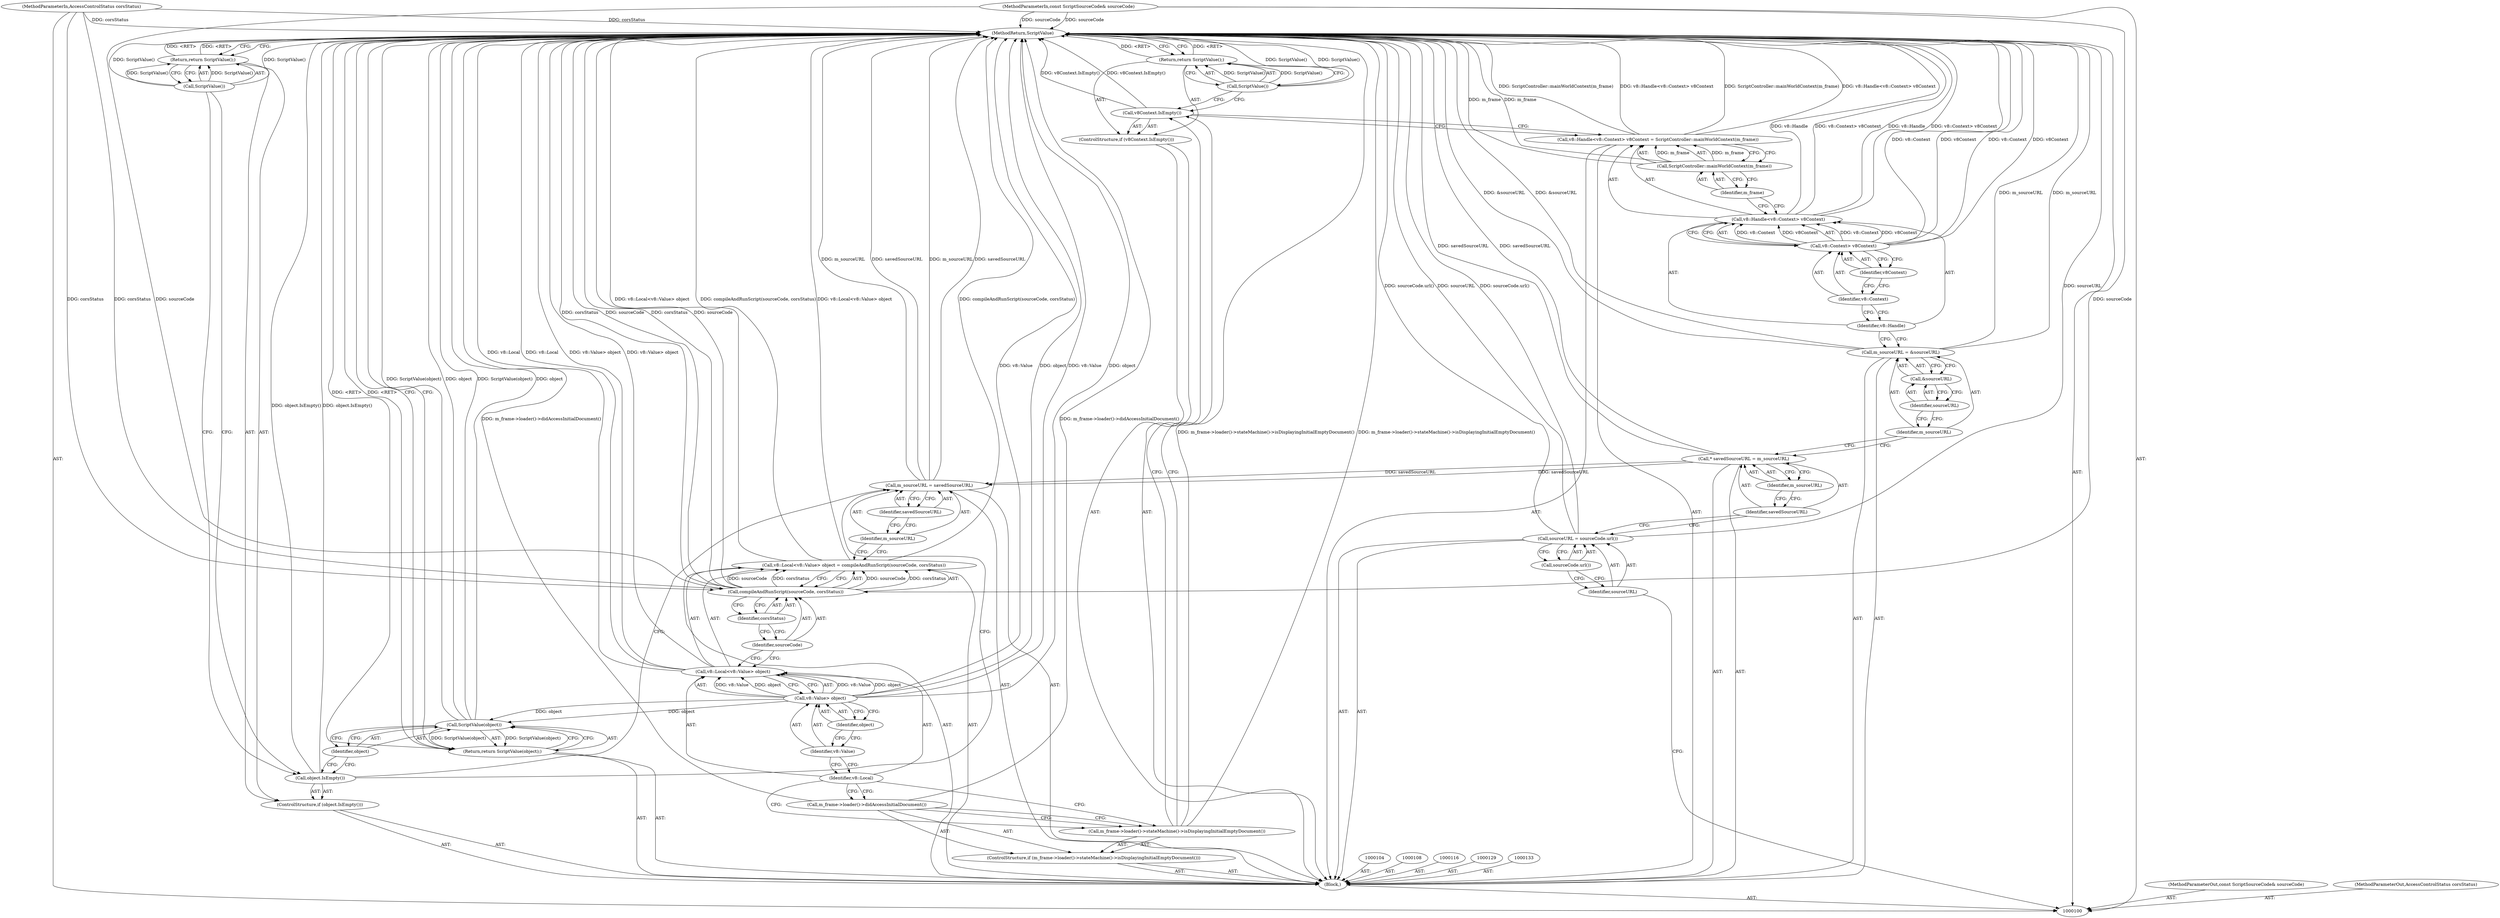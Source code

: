 digraph "0_Chrome_7edf2c655761e7505950013e62c89e3bd2f7e6dc" {
"1000153" [label="(MethodReturn,ScriptValue)"];
"1000101" [label="(MethodParameterIn,const ScriptSourceCode& sourceCode)"];
"1000212" [label="(MethodParameterOut,const ScriptSourceCode& sourceCode)"];
"1000102" [label="(MethodParameterIn,AccessControlStatus corsStatus)"];
"1000213" [label="(MethodParameterOut,AccessControlStatus corsStatus)"];
"1000128" [label="(Call,ScriptValue())"];
"1000127" [label="(Return,return ScriptValue();)"];
"1000130" [label="(ControlStructure,if (m_frame->loader()->stateMachine()->isDisplayingInitialEmptyDocument()))"];
"1000131" [label="(Call,m_frame->loader()->stateMachine()->isDisplayingInitialEmptyDocument())"];
"1000132" [label="(Call,m_frame->loader()->didAccessInitialDocument())"];
"1000137" [label="(Call,v8::Value> object)"];
"1000138" [label="(Identifier,v8::Value)"];
"1000139" [label="(Identifier,object)"];
"1000140" [label="(Call,compileAndRunScript(sourceCode, corsStatus))"];
"1000134" [label="(Call,v8::Local<v8::Value> object = compileAndRunScript(sourceCode, corsStatus))"];
"1000135" [label="(Call,v8::Local<v8::Value> object)"];
"1000136" [label="(Identifier,v8::Local)"];
"1000141" [label="(Identifier,sourceCode)"];
"1000142" [label="(Identifier,corsStatus)"];
"1000145" [label="(Identifier,savedSourceURL)"];
"1000143" [label="(Call,m_sourceURL = savedSourceURL)"];
"1000144" [label="(Identifier,m_sourceURL)"];
"1000103" [label="(Block,)"];
"1000146" [label="(ControlStructure,if (object.IsEmpty()))"];
"1000147" [label="(Call,object.IsEmpty())"];
"1000149" [label="(Call,ScriptValue())"];
"1000148" [label="(Return,return ScriptValue();)"];
"1000151" [label="(Call,ScriptValue(object))"];
"1000152" [label="(Identifier,object)"];
"1000150" [label="(Return,return ScriptValue(object);)"];
"1000105" [label="(Call,sourceURL = sourceCode.url())"];
"1000106" [label="(Identifier,sourceURL)"];
"1000107" [label="(Call,sourceCode.url())"];
"1000109" [label="(Call,* savedSourceURL = m_sourceURL)"];
"1000110" [label="(Identifier,savedSourceURL)"];
"1000111" [label="(Identifier,m_sourceURL)"];
"1000114" [label="(Call,&sourceURL)"];
"1000115" [label="(Identifier,sourceURL)"];
"1000112" [label="(Call,m_sourceURL = &sourceURL)"];
"1000113" [label="(Identifier,m_sourceURL)"];
"1000120" [label="(Call,v8::Context> v8Context)"];
"1000121" [label="(Identifier,v8::Context)"];
"1000122" [label="(Identifier,v8Context)"];
"1000117" [label="(Call,v8::Handle<v8::Context> v8Context = ScriptController::mainWorldContext(m_frame))"];
"1000118" [label="(Call,v8::Handle<v8::Context> v8Context)"];
"1000119" [label="(Identifier,v8::Handle)"];
"1000123" [label="(Call,ScriptController::mainWorldContext(m_frame))"];
"1000124" [label="(Identifier,m_frame)"];
"1000125" [label="(ControlStructure,if (v8Context.IsEmpty()))"];
"1000126" [label="(Call,v8Context.IsEmpty())"];
"1000153" -> "1000100"  [label="AST: "];
"1000153" -> "1000127"  [label="CFG: "];
"1000153" -> "1000148"  [label="CFG: "];
"1000153" -> "1000150"  [label="CFG: "];
"1000127" -> "1000153"  [label="DDG: <RET>"];
"1000126" -> "1000153"  [label="DDG: v8Context.IsEmpty()"];
"1000140" -> "1000153"  [label="DDG: corsStatus"];
"1000140" -> "1000153"  [label="DDG: sourceCode"];
"1000112" -> "1000153"  [label="DDG: &sourceURL"];
"1000112" -> "1000153"  [label="DDG: m_sourceURL"];
"1000120" -> "1000153"  [label="DDG: v8::Context"];
"1000120" -> "1000153"  [label="DDG: v8Context"];
"1000149" -> "1000153"  [label="DDG: ScriptValue()"];
"1000117" -> "1000153"  [label="DDG: v8::Handle<v8::Context> v8Context"];
"1000117" -> "1000153"  [label="DDG: ScriptController::mainWorldContext(m_frame)"];
"1000118" -> "1000153"  [label="DDG: v8::Handle"];
"1000118" -> "1000153"  [label="DDG: v8::Context> v8Context"];
"1000147" -> "1000153"  [label="DDG: object.IsEmpty()"];
"1000105" -> "1000153"  [label="DDG: sourceCode.url()"];
"1000105" -> "1000153"  [label="DDG: sourceURL"];
"1000151" -> "1000153"  [label="DDG: ScriptValue(object)"];
"1000151" -> "1000153"  [label="DDG: object"];
"1000132" -> "1000153"  [label="DDG: m_frame->loader()->didAccessInitialDocument()"];
"1000137" -> "1000153"  [label="DDG: object"];
"1000137" -> "1000153"  [label="DDG: v8::Value"];
"1000134" -> "1000153"  [label="DDG: compileAndRunScript(sourceCode, corsStatus)"];
"1000134" -> "1000153"  [label="DDG: v8::Local<v8::Value> object"];
"1000143" -> "1000153"  [label="DDG: m_sourceURL"];
"1000143" -> "1000153"  [label="DDG: savedSourceURL"];
"1000102" -> "1000153"  [label="DDG: corsStatus"];
"1000101" -> "1000153"  [label="DDG: sourceCode"];
"1000109" -> "1000153"  [label="DDG: savedSourceURL"];
"1000135" -> "1000153"  [label="DDG: v8::Local"];
"1000135" -> "1000153"  [label="DDG: v8::Value> object"];
"1000128" -> "1000153"  [label="DDG: ScriptValue()"];
"1000131" -> "1000153"  [label="DDG: m_frame->loader()->stateMachine()->isDisplayingInitialEmptyDocument()"];
"1000123" -> "1000153"  [label="DDG: m_frame"];
"1000148" -> "1000153"  [label="DDG: <RET>"];
"1000150" -> "1000153"  [label="DDG: <RET>"];
"1000101" -> "1000100"  [label="AST: "];
"1000101" -> "1000153"  [label="DDG: sourceCode"];
"1000101" -> "1000140"  [label="DDG: sourceCode"];
"1000212" -> "1000100"  [label="AST: "];
"1000102" -> "1000100"  [label="AST: "];
"1000102" -> "1000153"  [label="DDG: corsStatus"];
"1000102" -> "1000140"  [label="DDG: corsStatus"];
"1000213" -> "1000100"  [label="AST: "];
"1000128" -> "1000127"  [label="AST: "];
"1000128" -> "1000126"  [label="CFG: "];
"1000127" -> "1000128"  [label="CFG: "];
"1000128" -> "1000153"  [label="DDG: ScriptValue()"];
"1000128" -> "1000127"  [label="DDG: ScriptValue()"];
"1000127" -> "1000125"  [label="AST: "];
"1000127" -> "1000128"  [label="CFG: "];
"1000128" -> "1000127"  [label="AST: "];
"1000153" -> "1000127"  [label="CFG: "];
"1000127" -> "1000153"  [label="DDG: <RET>"];
"1000128" -> "1000127"  [label="DDG: ScriptValue()"];
"1000130" -> "1000103"  [label="AST: "];
"1000131" -> "1000130"  [label="AST: "];
"1000132" -> "1000130"  [label="AST: "];
"1000131" -> "1000130"  [label="AST: "];
"1000131" -> "1000126"  [label="CFG: "];
"1000132" -> "1000131"  [label="CFG: "];
"1000136" -> "1000131"  [label="CFG: "];
"1000131" -> "1000153"  [label="DDG: m_frame->loader()->stateMachine()->isDisplayingInitialEmptyDocument()"];
"1000132" -> "1000130"  [label="AST: "];
"1000132" -> "1000131"  [label="CFG: "];
"1000136" -> "1000132"  [label="CFG: "];
"1000132" -> "1000153"  [label="DDG: m_frame->loader()->didAccessInitialDocument()"];
"1000137" -> "1000135"  [label="AST: "];
"1000137" -> "1000139"  [label="CFG: "];
"1000138" -> "1000137"  [label="AST: "];
"1000139" -> "1000137"  [label="AST: "];
"1000135" -> "1000137"  [label="CFG: "];
"1000137" -> "1000153"  [label="DDG: object"];
"1000137" -> "1000153"  [label="DDG: v8::Value"];
"1000137" -> "1000135"  [label="DDG: v8::Value"];
"1000137" -> "1000135"  [label="DDG: object"];
"1000137" -> "1000151"  [label="DDG: object"];
"1000138" -> "1000137"  [label="AST: "];
"1000138" -> "1000136"  [label="CFG: "];
"1000139" -> "1000138"  [label="CFG: "];
"1000139" -> "1000137"  [label="AST: "];
"1000139" -> "1000138"  [label="CFG: "];
"1000137" -> "1000139"  [label="CFG: "];
"1000140" -> "1000134"  [label="AST: "];
"1000140" -> "1000142"  [label="CFG: "];
"1000141" -> "1000140"  [label="AST: "];
"1000142" -> "1000140"  [label="AST: "];
"1000134" -> "1000140"  [label="CFG: "];
"1000140" -> "1000153"  [label="DDG: corsStatus"];
"1000140" -> "1000153"  [label="DDG: sourceCode"];
"1000140" -> "1000134"  [label="DDG: sourceCode"];
"1000140" -> "1000134"  [label="DDG: corsStatus"];
"1000101" -> "1000140"  [label="DDG: sourceCode"];
"1000102" -> "1000140"  [label="DDG: corsStatus"];
"1000134" -> "1000103"  [label="AST: "];
"1000134" -> "1000140"  [label="CFG: "];
"1000135" -> "1000134"  [label="AST: "];
"1000140" -> "1000134"  [label="AST: "];
"1000144" -> "1000134"  [label="CFG: "];
"1000134" -> "1000153"  [label="DDG: compileAndRunScript(sourceCode, corsStatus)"];
"1000134" -> "1000153"  [label="DDG: v8::Local<v8::Value> object"];
"1000140" -> "1000134"  [label="DDG: sourceCode"];
"1000140" -> "1000134"  [label="DDG: corsStatus"];
"1000135" -> "1000134"  [label="AST: "];
"1000135" -> "1000137"  [label="CFG: "];
"1000136" -> "1000135"  [label="AST: "];
"1000137" -> "1000135"  [label="AST: "];
"1000141" -> "1000135"  [label="CFG: "];
"1000135" -> "1000153"  [label="DDG: v8::Local"];
"1000135" -> "1000153"  [label="DDG: v8::Value> object"];
"1000137" -> "1000135"  [label="DDG: v8::Value"];
"1000137" -> "1000135"  [label="DDG: object"];
"1000136" -> "1000135"  [label="AST: "];
"1000136" -> "1000132"  [label="CFG: "];
"1000136" -> "1000131"  [label="CFG: "];
"1000138" -> "1000136"  [label="CFG: "];
"1000141" -> "1000140"  [label="AST: "];
"1000141" -> "1000135"  [label="CFG: "];
"1000142" -> "1000141"  [label="CFG: "];
"1000142" -> "1000140"  [label="AST: "];
"1000142" -> "1000141"  [label="CFG: "];
"1000140" -> "1000142"  [label="CFG: "];
"1000145" -> "1000143"  [label="AST: "];
"1000145" -> "1000144"  [label="CFG: "];
"1000143" -> "1000145"  [label="CFG: "];
"1000143" -> "1000103"  [label="AST: "];
"1000143" -> "1000145"  [label="CFG: "];
"1000144" -> "1000143"  [label="AST: "];
"1000145" -> "1000143"  [label="AST: "];
"1000147" -> "1000143"  [label="CFG: "];
"1000143" -> "1000153"  [label="DDG: m_sourceURL"];
"1000143" -> "1000153"  [label="DDG: savedSourceURL"];
"1000109" -> "1000143"  [label="DDG: savedSourceURL"];
"1000144" -> "1000143"  [label="AST: "];
"1000144" -> "1000134"  [label="CFG: "];
"1000145" -> "1000144"  [label="CFG: "];
"1000103" -> "1000100"  [label="AST: "];
"1000104" -> "1000103"  [label="AST: "];
"1000105" -> "1000103"  [label="AST: "];
"1000108" -> "1000103"  [label="AST: "];
"1000109" -> "1000103"  [label="AST: "];
"1000112" -> "1000103"  [label="AST: "];
"1000116" -> "1000103"  [label="AST: "];
"1000117" -> "1000103"  [label="AST: "];
"1000125" -> "1000103"  [label="AST: "];
"1000129" -> "1000103"  [label="AST: "];
"1000130" -> "1000103"  [label="AST: "];
"1000133" -> "1000103"  [label="AST: "];
"1000134" -> "1000103"  [label="AST: "];
"1000143" -> "1000103"  [label="AST: "];
"1000146" -> "1000103"  [label="AST: "];
"1000150" -> "1000103"  [label="AST: "];
"1000146" -> "1000103"  [label="AST: "];
"1000147" -> "1000146"  [label="AST: "];
"1000148" -> "1000146"  [label="AST: "];
"1000147" -> "1000146"  [label="AST: "];
"1000147" -> "1000143"  [label="CFG: "];
"1000149" -> "1000147"  [label="CFG: "];
"1000152" -> "1000147"  [label="CFG: "];
"1000147" -> "1000153"  [label="DDG: object.IsEmpty()"];
"1000149" -> "1000148"  [label="AST: "];
"1000149" -> "1000147"  [label="CFG: "];
"1000148" -> "1000149"  [label="CFG: "];
"1000149" -> "1000153"  [label="DDG: ScriptValue()"];
"1000149" -> "1000148"  [label="DDG: ScriptValue()"];
"1000148" -> "1000146"  [label="AST: "];
"1000148" -> "1000149"  [label="CFG: "];
"1000149" -> "1000148"  [label="AST: "];
"1000153" -> "1000148"  [label="CFG: "];
"1000148" -> "1000153"  [label="DDG: <RET>"];
"1000149" -> "1000148"  [label="DDG: ScriptValue()"];
"1000151" -> "1000150"  [label="AST: "];
"1000151" -> "1000152"  [label="CFG: "];
"1000152" -> "1000151"  [label="AST: "];
"1000150" -> "1000151"  [label="CFG: "];
"1000151" -> "1000153"  [label="DDG: ScriptValue(object)"];
"1000151" -> "1000153"  [label="DDG: object"];
"1000151" -> "1000150"  [label="DDG: ScriptValue(object)"];
"1000137" -> "1000151"  [label="DDG: object"];
"1000152" -> "1000151"  [label="AST: "];
"1000152" -> "1000147"  [label="CFG: "];
"1000151" -> "1000152"  [label="CFG: "];
"1000150" -> "1000103"  [label="AST: "];
"1000150" -> "1000151"  [label="CFG: "];
"1000151" -> "1000150"  [label="AST: "];
"1000153" -> "1000150"  [label="CFG: "];
"1000150" -> "1000153"  [label="DDG: <RET>"];
"1000151" -> "1000150"  [label="DDG: ScriptValue(object)"];
"1000105" -> "1000103"  [label="AST: "];
"1000105" -> "1000107"  [label="CFG: "];
"1000106" -> "1000105"  [label="AST: "];
"1000107" -> "1000105"  [label="AST: "];
"1000110" -> "1000105"  [label="CFG: "];
"1000105" -> "1000153"  [label="DDG: sourceCode.url()"];
"1000105" -> "1000153"  [label="DDG: sourceURL"];
"1000106" -> "1000105"  [label="AST: "];
"1000106" -> "1000100"  [label="CFG: "];
"1000107" -> "1000106"  [label="CFG: "];
"1000107" -> "1000105"  [label="AST: "];
"1000107" -> "1000106"  [label="CFG: "];
"1000105" -> "1000107"  [label="CFG: "];
"1000109" -> "1000103"  [label="AST: "];
"1000109" -> "1000111"  [label="CFG: "];
"1000110" -> "1000109"  [label="AST: "];
"1000111" -> "1000109"  [label="AST: "];
"1000113" -> "1000109"  [label="CFG: "];
"1000109" -> "1000153"  [label="DDG: savedSourceURL"];
"1000109" -> "1000143"  [label="DDG: savedSourceURL"];
"1000110" -> "1000109"  [label="AST: "];
"1000110" -> "1000105"  [label="CFG: "];
"1000111" -> "1000110"  [label="CFG: "];
"1000111" -> "1000109"  [label="AST: "];
"1000111" -> "1000110"  [label="CFG: "];
"1000109" -> "1000111"  [label="CFG: "];
"1000114" -> "1000112"  [label="AST: "];
"1000114" -> "1000115"  [label="CFG: "];
"1000115" -> "1000114"  [label="AST: "];
"1000112" -> "1000114"  [label="CFG: "];
"1000115" -> "1000114"  [label="AST: "];
"1000115" -> "1000113"  [label="CFG: "];
"1000114" -> "1000115"  [label="CFG: "];
"1000112" -> "1000103"  [label="AST: "];
"1000112" -> "1000114"  [label="CFG: "];
"1000113" -> "1000112"  [label="AST: "];
"1000114" -> "1000112"  [label="AST: "];
"1000119" -> "1000112"  [label="CFG: "];
"1000112" -> "1000153"  [label="DDG: &sourceURL"];
"1000112" -> "1000153"  [label="DDG: m_sourceURL"];
"1000113" -> "1000112"  [label="AST: "];
"1000113" -> "1000109"  [label="CFG: "];
"1000115" -> "1000113"  [label="CFG: "];
"1000120" -> "1000118"  [label="AST: "];
"1000120" -> "1000122"  [label="CFG: "];
"1000121" -> "1000120"  [label="AST: "];
"1000122" -> "1000120"  [label="AST: "];
"1000118" -> "1000120"  [label="CFG: "];
"1000120" -> "1000153"  [label="DDG: v8::Context"];
"1000120" -> "1000153"  [label="DDG: v8Context"];
"1000120" -> "1000118"  [label="DDG: v8::Context"];
"1000120" -> "1000118"  [label="DDG: v8Context"];
"1000121" -> "1000120"  [label="AST: "];
"1000121" -> "1000119"  [label="CFG: "];
"1000122" -> "1000121"  [label="CFG: "];
"1000122" -> "1000120"  [label="AST: "];
"1000122" -> "1000121"  [label="CFG: "];
"1000120" -> "1000122"  [label="CFG: "];
"1000117" -> "1000103"  [label="AST: "];
"1000117" -> "1000123"  [label="CFG: "];
"1000118" -> "1000117"  [label="AST: "];
"1000123" -> "1000117"  [label="AST: "];
"1000126" -> "1000117"  [label="CFG: "];
"1000117" -> "1000153"  [label="DDG: v8::Handle<v8::Context> v8Context"];
"1000117" -> "1000153"  [label="DDG: ScriptController::mainWorldContext(m_frame)"];
"1000123" -> "1000117"  [label="DDG: m_frame"];
"1000118" -> "1000117"  [label="AST: "];
"1000118" -> "1000120"  [label="CFG: "];
"1000119" -> "1000118"  [label="AST: "];
"1000120" -> "1000118"  [label="AST: "];
"1000124" -> "1000118"  [label="CFG: "];
"1000118" -> "1000153"  [label="DDG: v8::Handle"];
"1000118" -> "1000153"  [label="DDG: v8::Context> v8Context"];
"1000120" -> "1000118"  [label="DDG: v8::Context"];
"1000120" -> "1000118"  [label="DDG: v8Context"];
"1000119" -> "1000118"  [label="AST: "];
"1000119" -> "1000112"  [label="CFG: "];
"1000121" -> "1000119"  [label="CFG: "];
"1000123" -> "1000117"  [label="AST: "];
"1000123" -> "1000124"  [label="CFG: "];
"1000124" -> "1000123"  [label="AST: "];
"1000117" -> "1000123"  [label="CFG: "];
"1000123" -> "1000153"  [label="DDG: m_frame"];
"1000123" -> "1000117"  [label="DDG: m_frame"];
"1000124" -> "1000123"  [label="AST: "];
"1000124" -> "1000118"  [label="CFG: "];
"1000123" -> "1000124"  [label="CFG: "];
"1000125" -> "1000103"  [label="AST: "];
"1000126" -> "1000125"  [label="AST: "];
"1000127" -> "1000125"  [label="AST: "];
"1000126" -> "1000125"  [label="AST: "];
"1000126" -> "1000117"  [label="CFG: "];
"1000128" -> "1000126"  [label="CFG: "];
"1000131" -> "1000126"  [label="CFG: "];
"1000126" -> "1000153"  [label="DDG: v8Context.IsEmpty()"];
}
